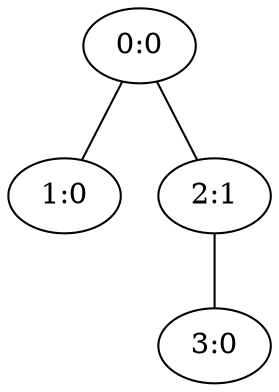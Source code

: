 // network test graph
digraph
{
	0 [label="0:0"]
	1 [label="1:0"]
	2 [label="2:1"]
	3 [label="3:0"]
	0 -> 1 [dir=none]
	0 -> 2 [dir=none]
	2 -> 3 [dir=none]
}